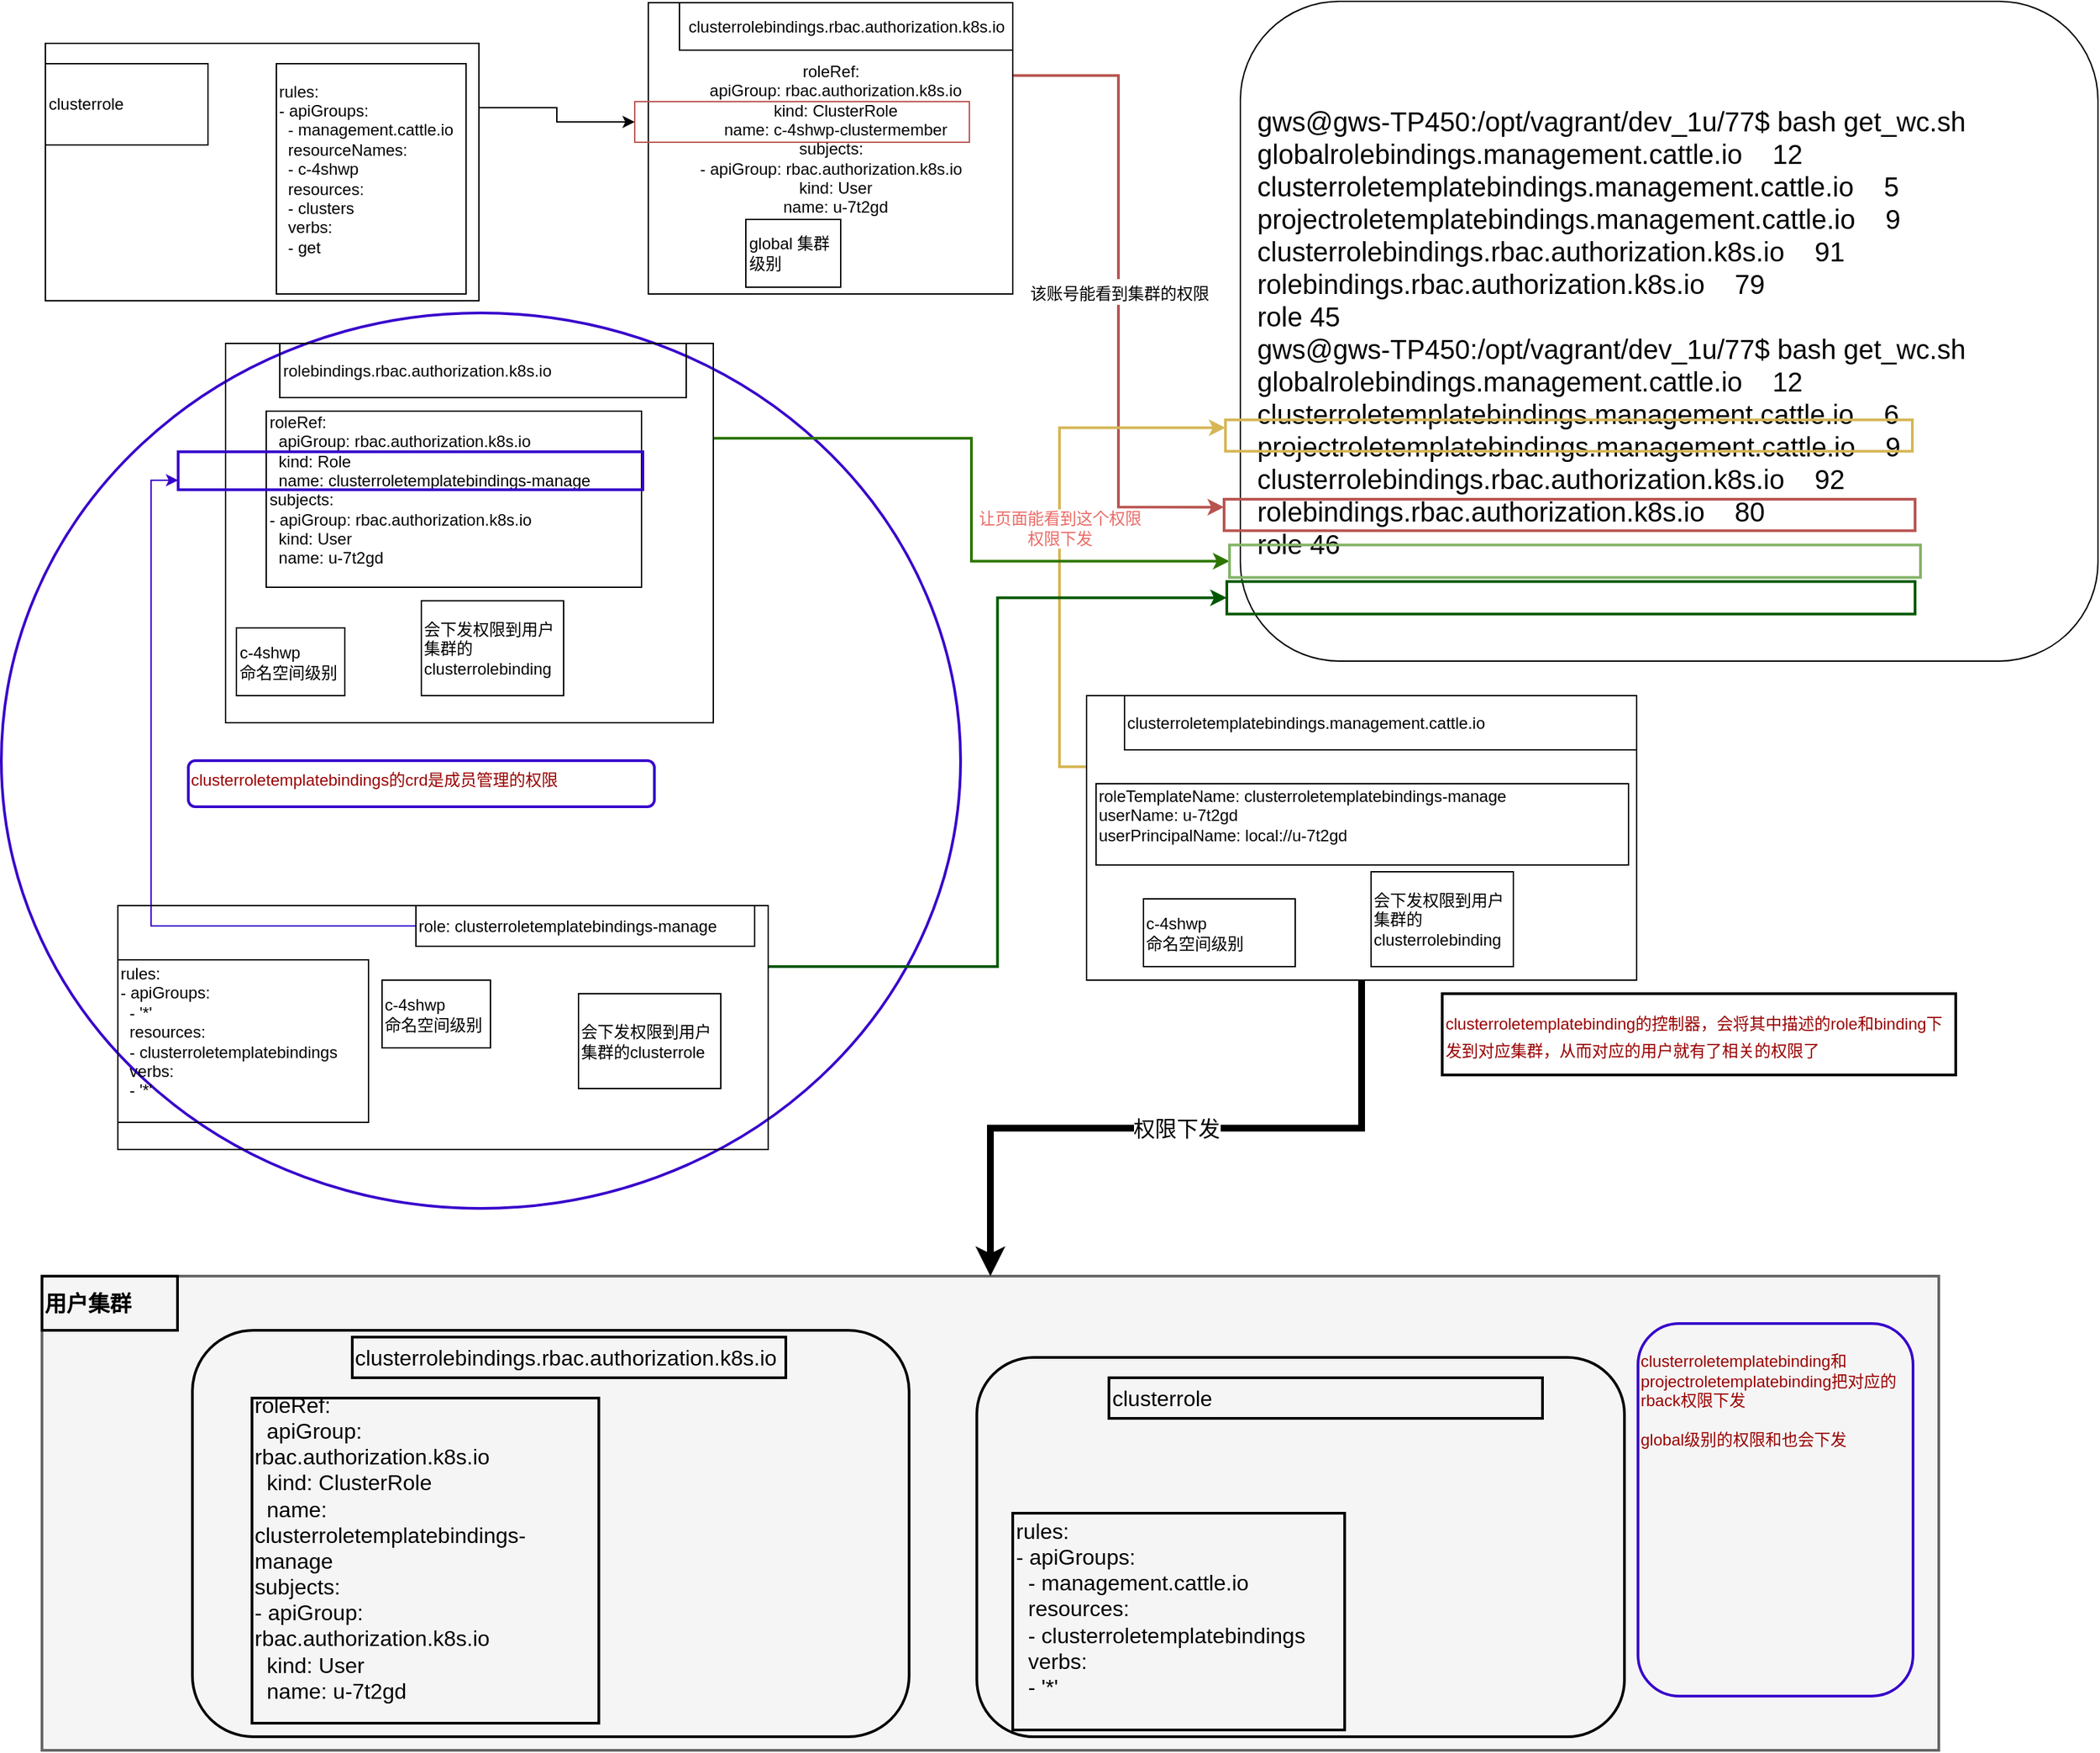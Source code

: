 <mxfile version="11.3.2" type="github" pages="1"><diagram id="U5KWqYauzMpK2pURoGhf" name="Page-1"><mxGraphModel dx="4349" dy="1054" grid="1" gridSize="10" guides="1" tooltips="1" connect="1" arrows="1" fold="1" page="1" pageScale="1" pageWidth="1169" pageHeight="827" math="0" shadow="0"><root><mxCell id="0"/><mxCell id="1" parent="0"/><mxCell id="_-TYVtcSNWMO3JWVyoxh-92" value="" style="ellipse;whiteSpace=wrap;html=1;strokeWidth=2;fillColor=none;fontSize=16;fontColor=#ffffff;align=left;strokeColor=#3700CC;" vertex="1" parent="1"><mxGeometry x="-2320" y="249" width="708" height="661" as="geometry"/></mxCell><mxCell id="_-TYVtcSNWMO3JWVyoxh-10" value="&lt;font style=&quot;font-size: 12px&quot;&gt;该账号能看到集群的权限&lt;/font&gt;" style="edgeStyle=orthogonalEdgeStyle;rounded=0;orthogonalLoop=1;jettySize=auto;html=1;exitX=1;exitY=0.25;exitDx=0;exitDy=0;fontSize=16;entryX=0;entryY=0.25;entryDx=0;entryDy=0;fillColor=#f8cecc;strokeColor=#b85450;strokeWidth=2;" edge="1" parent="1" source="_-TYVtcSNWMO3JWVyoxh-1" target="_-TYVtcSNWMO3JWVyoxh-25"><mxGeometry relative="1" as="geometry"><mxPoint x="-1432.5" y="240" as="targetPoint"/></mxGeometry></mxCell><mxCell id="_-TYVtcSNWMO3JWVyoxh-22" value="&lt;font style=&quot;font-size: 12px&quot;&gt;&lt;font color=&quot;#ea6b66&quot;&gt;让页面能看到这个权限&lt;br&gt;权限下发&lt;/font&gt;&lt;br&gt;&lt;/font&gt;" style="edgeStyle=orthogonalEdgeStyle;rounded=0;orthogonalLoop=1;jettySize=auto;html=1;exitX=0;exitY=0.25;exitDx=0;exitDy=0;entryX=0;entryY=0.25;entryDx=0;entryDy=0;fontSize=12;fillColor=#fff2cc;strokeColor=#d6b656;fontColor=#998A7B;strokeWidth=2;" edge="1" parent="1" source="_-TYVtcSNWMO3JWVyoxh-15" target="_-TYVtcSNWMO3JWVyoxh-21"><mxGeometry relative="1" as="geometry"><mxPoint x="-1422.5" y="193" as="targetPoint"/></mxGeometry></mxCell><mxCell id="_-TYVtcSNWMO3JWVyoxh-29" value="" style="group" vertex="1" connectable="0" parent="1"><mxGeometry x="-1519" y="531.5" width="497" height="210" as="geometry"/></mxCell><mxCell id="_-TYVtcSNWMO3JWVyoxh-28" value="" style="group" vertex="1" connectable="0" parent="_-TYVtcSNWMO3JWVyoxh-29"><mxGeometry width="497.0" height="210" as="geometry"/></mxCell><mxCell id="_-TYVtcSNWMO3JWVyoxh-53" value="" style="group" vertex="1" connectable="0" parent="_-TYVtcSNWMO3JWVyoxh-28"><mxGeometry width="406" height="210" as="geometry"/></mxCell><mxCell id="_-TYVtcSNWMO3JWVyoxh-15" value="" style="rounded=0;whiteSpace=wrap;html=1;fontSize=12;align=left;" vertex="1" parent="_-TYVtcSNWMO3JWVyoxh-53"><mxGeometry width="406" height="210" as="geometry"/></mxCell><mxCell id="_-TYVtcSNWMO3JWVyoxh-14" value="clusterroletemplatebindings.management.cattle.io" style="rounded=0;whiteSpace=wrap;html=1;fontSize=12;align=left;" vertex="1" parent="_-TYVtcSNWMO3JWVyoxh-53"><mxGeometry x="28" width="378" height="40" as="geometry"/></mxCell><mxCell id="_-TYVtcSNWMO3JWVyoxh-17" value="c-4shwp&lt;br&gt;命名空间级别" style="rounded=0;whiteSpace=wrap;html=1;fontSize=12;align=left;" vertex="1" parent="_-TYVtcSNWMO3JWVyoxh-53"><mxGeometry x="42" y="150" width="112" height="50" as="geometry"/></mxCell><mxCell id="_-TYVtcSNWMO3JWVyoxh-18" value="会下发权限到用户集群的clusterrolebinding" style="rounded=0;whiteSpace=wrap;html=1;fontSize=12;align=left;" vertex="1" parent="_-TYVtcSNWMO3JWVyoxh-53"><mxGeometry x="210" y="130" width="105" height="70" as="geometry"/></mxCell><mxCell id="_-TYVtcSNWMO3JWVyoxh-42" value="&lt;div&gt;roleTemplateName: clusterroletemplatebindings-manage&lt;/div&gt;&lt;div&gt;userName: u-7t2gd&lt;/div&gt;&lt;div&gt;userPrincipalName: local://u-7t2gd&lt;/div&gt;&lt;div&gt;&lt;br&gt;&lt;/div&gt;" style="rounded=0;whiteSpace=wrap;html=1;strokeWidth=1;fillColor=none;fontSize=12;align=left;" vertex="1" parent="_-TYVtcSNWMO3JWVyoxh-53"><mxGeometry x="7" y="65" width="393" height="60" as="geometry"/></mxCell><mxCell id="_-TYVtcSNWMO3JWVyoxh-32" style="edgeStyle=orthogonalEdgeStyle;rounded=0;orthogonalLoop=1;jettySize=auto;html=1;exitX=1;exitY=0.25;exitDx=0;exitDy=0;entryX=0;entryY=0.5;entryDx=0;entryDy=0;fontSize=12;fillColor=#60a917;strokeColor=#2D7600;strokeWidth=2;" edge="1" parent="1" source="_-TYVtcSNWMO3JWVyoxh-31" target="_-TYVtcSNWMO3JWVyoxh-30"><mxGeometry relative="1" as="geometry"/></mxCell><mxCell id="_-TYVtcSNWMO3JWVyoxh-50" style="edgeStyle=orthogonalEdgeStyle;rounded=0;orthogonalLoop=1;jettySize=auto;html=1;exitX=1;exitY=0.25;exitDx=0;exitDy=0;entryX=0;entryY=0.5;entryDx=0;entryDy=0;fontSize=12;" edge="1" parent="1" source="_-TYVtcSNWMO3JWVyoxh-45" target="_-TYVtcSNWMO3JWVyoxh-49"><mxGeometry relative="1" as="geometry"/></mxCell><mxCell id="_-TYVtcSNWMO3JWVyoxh-51" value="" style="group" vertex="1" connectable="0" parent="1"><mxGeometry x="-1842.5" y="20" width="269" height="215" as="geometry"/></mxCell><mxCell id="_-TYVtcSNWMO3JWVyoxh-6" value="" style="group" vertex="1" connectable="0" parent="_-TYVtcSNWMO3JWVyoxh-51"><mxGeometry width="269" height="215" as="geometry"/></mxCell><mxCell id="_-TYVtcSNWMO3JWVyoxh-1" value="&lt;div&gt;roleRef:&lt;/div&gt;&lt;div&gt;&amp;nbsp; apiGroup: rbac.authorization.k8s.io&lt;/div&gt;&lt;div&gt;&amp;nbsp; kind: ClusterRole&lt;/div&gt;&lt;div&gt;&amp;nbsp; name: c-4shwp-clustermember&lt;/div&gt;&lt;div&gt;subjects:&lt;/div&gt;&lt;div&gt;- apiGroup: rbac.authorization.k8s.io&lt;/div&gt;&lt;div&gt;&amp;nbsp; kind: User&lt;/div&gt;&lt;div&gt;&amp;nbsp; name: u-7t2gd&lt;/div&gt;&lt;div&gt;&lt;br&gt;&lt;/div&gt;" style="rounded=0;whiteSpace=wrap;html=1;container=0;" vertex="1" parent="_-TYVtcSNWMO3JWVyoxh-6"><mxGeometry width="269" height="215" as="geometry"><mxRectangle x="-964" y="193" width="50" height="44" as="alternateBounds"/></mxGeometry></mxCell><mxCell id="_-TYVtcSNWMO3JWVyoxh-2" value="&lt;span style=&quot;white-space: normal&quot;&gt;clusterrolebindings.rbac.authorization.k8s.io&lt;/span&gt;" style="rounded=0;whiteSpace=wrap;html=1;container=0;" vertex="1" parent="_-TYVtcSNWMO3JWVyoxh-6"><mxGeometry x="23" width="246" height="35" as="geometry"><mxRectangle width="260" height="18" as="alternateBounds"/></mxGeometry></mxCell><mxCell id="_-TYVtcSNWMO3JWVyoxh-16" value="global 集群级别" style="rounded=0;whiteSpace=wrap;html=1;fontSize=12;align=left;" vertex="1" parent="_-TYVtcSNWMO3JWVyoxh-6"><mxGeometry x="72" y="160" width="70" height="50" as="geometry"/></mxCell><mxCell id="_-TYVtcSNWMO3JWVyoxh-49" value="" style="rounded=0;whiteSpace=wrap;html=1;strokeWidth=1;fillColor=none;fontSize=12;align=left;strokeColor=#b85450;" vertex="1" parent="_-TYVtcSNWMO3JWVyoxh-6"><mxGeometry x="-10" y="73" width="247" height="30" as="geometry"/></mxCell><mxCell id="_-TYVtcSNWMO3JWVyoxh-52" value="" style="group" vertex="1" connectable="0" parent="1"><mxGeometry x="-2287.5" y="50" width="320" height="190" as="geometry"/></mxCell><mxCell id="_-TYVtcSNWMO3JWVyoxh-45" value="" style="rounded=0;whiteSpace=wrap;html=1;strokeWidth=1;fillColor=none;fontSize=12;align=left;" vertex="1" parent="_-TYVtcSNWMO3JWVyoxh-52"><mxGeometry width="320" height="190" as="geometry"/></mxCell><mxCell id="_-TYVtcSNWMO3JWVyoxh-46" value="&lt;div&gt;rules:&lt;/div&gt;&lt;div&gt;- apiGroups:&lt;/div&gt;&lt;div&gt;&amp;nbsp; - management.cattle.io&lt;/div&gt;&lt;div&gt;&amp;nbsp; resourceNames:&lt;/div&gt;&lt;div&gt;&amp;nbsp; - c-4shwp&lt;/div&gt;&lt;div&gt;&amp;nbsp; resources:&lt;/div&gt;&lt;div&gt;&amp;nbsp; - clusters&lt;/div&gt;&lt;div&gt;&amp;nbsp; verbs:&lt;/div&gt;&lt;div&gt;&amp;nbsp; - get&lt;/div&gt;&lt;div&gt;&lt;br&gt;&lt;/div&gt;" style="rounded=0;whiteSpace=wrap;html=1;strokeWidth=1;fillColor=none;fontSize=12;align=left;" vertex="1" parent="_-TYVtcSNWMO3JWVyoxh-52"><mxGeometry x="170.5" y="15" width="140" height="170" as="geometry"/></mxCell><mxCell id="_-TYVtcSNWMO3JWVyoxh-48" value="clusterrole" style="rounded=0;whiteSpace=wrap;html=1;strokeWidth=1;fillColor=none;fontSize=12;align=left;" vertex="1" parent="_-TYVtcSNWMO3JWVyoxh-52"><mxGeometry y="15" width="120" height="60" as="geometry"/></mxCell><mxCell id="_-TYVtcSNWMO3JWVyoxh-55" value="" style="group" vertex="1" connectable="0" parent="1"><mxGeometry x="-1417.5" y="19" width="645" height="487" as="geometry"/></mxCell><mxCell id="_-TYVtcSNWMO3JWVyoxh-23" value="&lt;span style=&quot;font-size: 20px&quot;&gt;gws@gws-TP450:/opt/vagrant/dev_1u/77$ bash get_wc.sh&amp;nbsp;&lt;/span&gt;&lt;br style=&quot;font-size: 20px&quot;&gt;&lt;span style=&quot;font-size: 20px&quot;&gt;globalrolebindings.management.cattle.io&amp;nbsp; &amp;nbsp; 12&lt;/span&gt;&lt;br style=&quot;font-size: 20px&quot;&gt;&lt;span style=&quot;font-size: 20px&quot;&gt;clusterroletemplatebindings.management.cattle.io&amp;nbsp; &amp;nbsp; 5&lt;/span&gt;&lt;br style=&quot;font-size: 20px&quot;&gt;&lt;span style=&quot;font-size: 20px&quot;&gt;projectroletemplatebindings.management.cattle.io&amp;nbsp; &amp;nbsp; 9&lt;/span&gt;&lt;br style=&quot;font-size: 20px&quot;&gt;&lt;span style=&quot;font-size: 20px&quot;&gt;clusterrolebindings.rbac.authorization.k8s.io&amp;nbsp; &amp;nbsp; 91&lt;/span&gt;&lt;br style=&quot;font-size: 20px&quot;&gt;&lt;span style=&quot;font-size: 20px&quot;&gt;rolebindings.rbac.authorization.k8s.io&amp;nbsp; &amp;nbsp; 79&lt;br&gt;&lt;/span&gt;&lt;font style=&quot;font-size: 20px&quot;&gt;role 45&lt;/font&gt;&lt;br style=&quot;font-size: 20px&quot;&gt;&lt;span style=&quot;font-size: 20px&quot;&gt;gws@gws-TP450:/opt/vagrant/dev_1u/77$ bash get_wc.sh&amp;nbsp;&lt;/span&gt;&lt;br style=&quot;font-size: 20px&quot;&gt;&lt;span style=&quot;font-size: 20px&quot;&gt;globalrolebindings.management.cattle.io&amp;nbsp; &amp;nbsp; 12&lt;/span&gt;&lt;br style=&quot;font-size: 20px&quot;&gt;&lt;span style=&quot;font-size: 20px&quot;&gt;clusterroletemplatebindings.management.cattle.io&amp;nbsp; &amp;nbsp; 6&lt;/span&gt;&lt;br style=&quot;font-size: 20px&quot;&gt;&lt;span style=&quot;font-size: 20px&quot;&gt;projectroletemplatebindings.management.cattle.io&amp;nbsp; &amp;nbsp; 9&lt;/span&gt;&lt;br style=&quot;font-size: 20px&quot;&gt;&lt;span style=&quot;font-size: 20px&quot;&gt;clusterrolebindings.rbac.authorization.k8s.io&amp;nbsp; &amp;nbsp; 92&lt;/span&gt;&lt;br style=&quot;font-size: 20px&quot;&gt;&lt;span style=&quot;font-size: 20px&quot;&gt;rolebindings.rbac.authorization.k8s.io&amp;nbsp; &amp;nbsp; 80&lt;br&gt;role 46&lt;br&gt;&lt;/span&gt;" style="rounded=1;whiteSpace=wrap;html=1;fillColor=#FFFFFF;fontSize=12;align=left;spacingLeft=10;" vertex="1" parent="_-TYVtcSNWMO3JWVyoxh-55"><mxGeometry x="12" width="633" height="487.0" as="geometry"/></mxCell><mxCell id="_-TYVtcSNWMO3JWVyoxh-21" value="" style="rounded=0;whiteSpace=wrap;html=1;fontSize=12;align=left;fillColor=none;strokeColor=#d6b656;strokeWidth=2;" vertex="1" parent="_-TYVtcSNWMO3JWVyoxh-55"><mxGeometry x="1" y="308.909" width="507" height="23.205" as="geometry"/></mxCell><mxCell id="_-TYVtcSNWMO3JWVyoxh-25" value="" style="rounded=0;whiteSpace=wrap;html=1;fillColor=none;fontSize=12;align=left;strokeColor=#b85450;strokeWidth=2;" vertex="1" parent="_-TYVtcSNWMO3JWVyoxh-55"><mxGeometry y="367.532" width="510" height="23.205" as="geometry"/></mxCell><mxCell id="_-TYVtcSNWMO3JWVyoxh-30" value="" style="rounded=0;whiteSpace=wrap;html=1;fillColor=none;fontSize=12;align=left;strokeColor=#82b366;strokeWidth=2;" vertex="1" parent="_-TYVtcSNWMO3JWVyoxh-55"><mxGeometry x="4" y="401.27" width="510" height="23.991" as="geometry"/></mxCell><mxCell id="_-TYVtcSNWMO3JWVyoxh-59" value="" style="rounded=0;whiteSpace=wrap;html=1;fillColor=none;fontSize=12;align=left;strokeColor=#005700;strokeWidth=2;fontColor=#ffffff;" vertex="1" parent="1"><mxGeometry x="-1415.5" y="447.27" width="508" height="23.991" as="geometry"/></mxCell><mxCell id="_-TYVtcSNWMO3JWVyoxh-63" style="edgeStyle=orthogonalEdgeStyle;rounded=0;orthogonalLoop=1;jettySize=auto;html=1;entryX=0;entryY=0.5;entryDx=0;entryDy=0;fontSize=12;exitX=1;exitY=0.25;exitDx=0;exitDy=0;fillColor=#008a00;strokeColor=#005700;strokeWidth=2;" edge="1" parent="1" source="_-TYVtcSNWMO3JWVyoxh-60" target="_-TYVtcSNWMO3JWVyoxh-59"><mxGeometry relative="1" as="geometry"/></mxCell><mxCell id="_-TYVtcSNWMO3JWVyoxh-68" style="edgeStyle=orthogonalEdgeStyle;rounded=0;orthogonalLoop=1;jettySize=auto;html=1;exitX=0;exitY=0.5;exitDx=0;exitDy=0;entryX=0;entryY=0.75;entryDx=0;entryDy=0;fontSize=12;fillColor=#6a00ff;strokeColor=#3700CC;" edge="1" parent="1" source="_-TYVtcSNWMO3JWVyoxh-61" target="_-TYVtcSNWMO3JWVyoxh-67"><mxGeometry relative="1" as="geometry"/></mxCell><mxCell id="_-TYVtcSNWMO3JWVyoxh-69" value="" style="group" vertex="1" connectable="0" parent="1"><mxGeometry x="-2234" y="686.5" width="480" height="180" as="geometry"/></mxCell><mxCell id="_-TYVtcSNWMO3JWVyoxh-60" value="" style="rounded=0;whiteSpace=wrap;html=1;strokeWidth=1;fillColor=none;fontSize=12;align=left;" vertex="1" parent="_-TYVtcSNWMO3JWVyoxh-69"><mxGeometry width="480" height="180" as="geometry"/></mxCell><mxCell id="_-TYVtcSNWMO3JWVyoxh-61" value="role:&amp;nbsp;clusterroletemplatebindings-manage" style="rounded=0;whiteSpace=wrap;html=1;strokeWidth=1;fillColor=none;fontSize=12;align=left;" vertex="1" parent="_-TYVtcSNWMO3JWVyoxh-69"><mxGeometry x="220" width="250" height="30" as="geometry"/></mxCell><mxCell id="_-TYVtcSNWMO3JWVyoxh-62" value="&lt;div&gt;rules:&lt;/div&gt;&lt;div&gt;- apiGroups:&lt;/div&gt;&lt;div&gt;&amp;nbsp; - '*'&lt;/div&gt;&lt;div&gt;&amp;nbsp; resources:&lt;/div&gt;&lt;div&gt;&amp;nbsp; - clusterroletemplatebindings&lt;/div&gt;&lt;div&gt;&amp;nbsp; verbs:&lt;/div&gt;&lt;div&gt;&amp;nbsp; - '*'&lt;/div&gt;&lt;div&gt;&lt;br&gt;&lt;/div&gt;" style="rounded=0;whiteSpace=wrap;html=1;strokeWidth=1;fillColor=none;fontSize=12;align=left;" vertex="1" parent="_-TYVtcSNWMO3JWVyoxh-69"><mxGeometry y="40" width="185" height="120" as="geometry"/></mxCell><mxCell id="_-TYVtcSNWMO3JWVyoxh-64" value="c-4shwp&lt;br&gt;命名空间级别" style="rounded=0;whiteSpace=wrap;html=1;fontSize=12;align=left;" vertex="1" parent="_-TYVtcSNWMO3JWVyoxh-69"><mxGeometry x="195" y="55" width="80" height="50" as="geometry"/></mxCell><mxCell id="_-TYVtcSNWMO3JWVyoxh-65" value="会下发权限到用户集群的clusterrole" style="rounded=0;whiteSpace=wrap;html=1;fontSize=12;align=left;" vertex="1" parent="_-TYVtcSNWMO3JWVyoxh-69"><mxGeometry x="340" y="65" width="105" height="70" as="geometry"/></mxCell><mxCell id="_-TYVtcSNWMO3JWVyoxh-70" value="" style="group" vertex="1" connectable="0" parent="1"><mxGeometry x="-2154.5" y="271.5" width="391" height="280" as="geometry"/></mxCell><mxCell id="_-TYVtcSNWMO3JWVyoxh-54" value="" style="group" vertex="1" connectable="0" parent="_-TYVtcSNWMO3JWVyoxh-70"><mxGeometry width="391" height="280" as="geometry"/></mxCell><mxCell id="_-TYVtcSNWMO3JWVyoxh-31" value="" style="rounded=0;whiteSpace=wrap;html=1;strokeWidth=1;fillColor=none;fontSize=12;align=left;" vertex="1" parent="_-TYVtcSNWMO3JWVyoxh-54"><mxGeometry width="360" height="280" as="geometry"/></mxCell><mxCell id="_-TYVtcSNWMO3JWVyoxh-33" value="rolebindings.rbac.authorization.k8s.io" style="rounded=0;whiteSpace=wrap;html=1;strokeWidth=1;fillColor=none;fontSize=12;align=left;" vertex="1" parent="_-TYVtcSNWMO3JWVyoxh-54"><mxGeometry x="40" width="300" height="40" as="geometry"/></mxCell><mxCell id="_-TYVtcSNWMO3JWVyoxh-40" value="c-4shwp&lt;br&gt;命名空间级别" style="rounded=0;whiteSpace=wrap;html=1;fontSize=12;align=left;" vertex="1" parent="_-TYVtcSNWMO3JWVyoxh-54"><mxGeometry x="8" y="210" width="80" height="50" as="geometry"/></mxCell><mxCell id="_-TYVtcSNWMO3JWVyoxh-43" value="&lt;div&gt;roleRef:&lt;/div&gt;&lt;div&gt;&amp;nbsp; apiGroup: rbac.authorization.k8s.io&lt;/div&gt;&lt;div&gt;&amp;nbsp; kind: Role&lt;/div&gt;&lt;div&gt;&amp;nbsp; name: clusterroletemplatebindings-manage&lt;/div&gt;&lt;div&gt;subjects:&lt;/div&gt;&lt;div&gt;- apiGroup: rbac.authorization.k8s.io&lt;/div&gt;&lt;div&gt;&amp;nbsp; kind: User&lt;/div&gt;&lt;div&gt;&amp;nbsp; name: u-7t2gd&lt;/div&gt;&lt;div&gt;&lt;br&gt;&lt;/div&gt;" style="rounded=0;whiteSpace=wrap;html=1;strokeWidth=1;fillColor=none;fontSize=12;align=left;" vertex="1" parent="_-TYVtcSNWMO3JWVyoxh-54"><mxGeometry x="30" y="50" width="277" height="130" as="geometry"/></mxCell><mxCell id="_-TYVtcSNWMO3JWVyoxh-44" value="会下发权限到用户集群的clusterrolebinding" style="rounded=0;whiteSpace=wrap;html=1;fontSize=12;align=left;" vertex="1" parent="_-TYVtcSNWMO3JWVyoxh-54"><mxGeometry x="144.5" y="190" width="105" height="70" as="geometry"/></mxCell><mxCell id="_-TYVtcSNWMO3JWVyoxh-67" value="" style="rounded=0;whiteSpace=wrap;html=1;strokeWidth=2;fillColor=none;fontSize=12;align=left;strokeColor=#3700CC;fontColor=#ffffff;" vertex="1" parent="_-TYVtcSNWMO3JWVyoxh-54"><mxGeometry x="-35" y="80" width="343" height="28" as="geometry"/></mxCell><mxCell id="_-TYVtcSNWMO3JWVyoxh-73" value="clusterroletemplatebindings的crd是成员管理的权限&lt;br&gt;" style="rounded=1;whiteSpace=wrap;html=1;strokeWidth=2;fillColor=none;fontSize=12;align=left;verticalAlign=top;strokeColor=#3700CC;fontColor=#990000;" vertex="1" parent="1"><mxGeometry x="-2182" y="579.5" width="344" height="34" as="geometry"/></mxCell><mxCell id="_-TYVtcSNWMO3JWVyoxh-75" value="" style="rounded=0;whiteSpace=wrap;html=1;strokeWidth=2;fillColor=#f5f5f5;fontSize=12;fontColor=#333333;align=left;strokeColor=#666666;" vertex="1" parent="1"><mxGeometry x="-2290" y="960" width="1400" height="350" as="geometry"/></mxCell><mxCell id="_-TYVtcSNWMO3JWVyoxh-76" value="&lt;font color=&quot;#000000&quot; style=&quot;font-size: 16px;&quot;&gt;&lt;b style=&quot;font-size: 16px;&quot;&gt;用户集群&lt;/b&gt;&lt;/font&gt;" style="rounded=0;whiteSpace=wrap;html=1;strokeWidth=2;fillColor=none;fontSize=16;fontColor=#990000;align=left;" vertex="1" parent="1"><mxGeometry x="-2290" y="960" width="100" height="40" as="geometry"/></mxCell><mxCell id="_-TYVtcSNWMO3JWVyoxh-78" value="" style="rounded=1;whiteSpace=wrap;html=1;strokeWidth=2;fillColor=none;fontSize=16;fontColor=#990000;align=left;" vertex="1" parent="1"><mxGeometry x="-2179" y="1000" width="529" height="300" as="geometry"/></mxCell><mxCell id="_-TYVtcSNWMO3JWVyoxh-79" value="&lt;font color=&quot;#000000&quot;&gt;clusterrolebindings.rbac.authorization.k8s.io&lt;/font&gt;" style="rounded=0;whiteSpace=wrap;html=1;strokeWidth=2;fillColor=none;fontSize=16;fontColor=#990000;align=left;" vertex="1" parent="1"><mxGeometry x="-2061" y="1005" width="320" height="30" as="geometry"/></mxCell><mxCell id="_-TYVtcSNWMO3JWVyoxh-81" value="" style="rounded=1;whiteSpace=wrap;html=1;strokeWidth=2;fillColor=none;fontSize=16;fontColor=#990000;align=left;" vertex="1" parent="1"><mxGeometry x="-1600" y="1020" width="478" height="280" as="geometry"/></mxCell><mxCell id="_-TYVtcSNWMO3JWVyoxh-82" value="&lt;font color=&quot;#000000&quot;&gt;clusterrole&lt;/font&gt;" style="rounded=0;whiteSpace=wrap;html=1;strokeWidth=2;fillColor=none;fontSize=16;fontColor=#990000;align=left;" vertex="1" parent="1"><mxGeometry x="-1502.5" y="1035" width="320" height="30" as="geometry"/></mxCell><mxCell id="_-TYVtcSNWMO3JWVyoxh-87" value="&lt;div&gt;&lt;font color=&quot;#000000&quot;&gt;rules:&lt;/font&gt;&lt;/div&gt;&lt;div&gt;&lt;font color=&quot;#000000&quot;&gt;- apiGroups:&lt;/font&gt;&lt;/div&gt;&lt;div&gt;&lt;font color=&quot;#000000&quot;&gt;&amp;nbsp; - management.cattle.io&lt;/font&gt;&lt;/div&gt;&lt;div&gt;&lt;font color=&quot;#000000&quot;&gt;&amp;nbsp; resources:&lt;/font&gt;&lt;/div&gt;&lt;div&gt;&lt;font color=&quot;#000000&quot;&gt;&amp;nbsp; - clusterroletemplatebindings&lt;/font&gt;&lt;/div&gt;&lt;div&gt;&lt;font color=&quot;#000000&quot;&gt;&amp;nbsp; verbs:&lt;/font&gt;&lt;/div&gt;&lt;div&gt;&lt;font color=&quot;#000000&quot;&gt;&amp;nbsp; - '*'&lt;/font&gt;&lt;/div&gt;&lt;div&gt;&lt;br&gt;&lt;/div&gt;" style="rounded=0;whiteSpace=wrap;html=1;strokeWidth=2;fillColor=none;fontSize=16;fontColor=#990000;align=left;" vertex="1" parent="1"><mxGeometry x="-1573.5" y="1135" width="245" height="160" as="geometry"/></mxCell><mxCell id="_-TYVtcSNWMO3JWVyoxh-88" value="&lt;div&gt;&lt;div&gt;&lt;font color=&quot;#000000&quot;&gt;roleRef:&lt;/font&gt;&lt;/div&gt;&lt;div&gt;&lt;font color=&quot;#000000&quot;&gt;&amp;nbsp; apiGroup: rbac.authorization.k8s.io&lt;/font&gt;&lt;/div&gt;&lt;div&gt;&lt;font color=&quot;#000000&quot;&gt;&amp;nbsp; kind: ClusterRole&lt;/font&gt;&lt;/div&gt;&lt;div&gt;&lt;font color=&quot;#000000&quot;&gt;&amp;nbsp; name: clusterroletemplatebindings-manage&lt;/font&gt;&lt;/div&gt;&lt;div&gt;&lt;font color=&quot;#000000&quot;&gt;subjects:&lt;/font&gt;&lt;/div&gt;&lt;div&gt;&lt;font color=&quot;#000000&quot;&gt;- apiGroup: rbac.authorization.k8s.io&lt;/font&gt;&lt;/div&gt;&lt;div&gt;&lt;font color=&quot;#000000&quot;&gt;&amp;nbsp; kind: User&lt;/font&gt;&lt;/div&gt;&lt;div&gt;&lt;font color=&quot;#000000&quot;&gt;&amp;nbsp; name: u-7t2gd&lt;/font&gt;&lt;/div&gt;&lt;/div&gt;&lt;div&gt;&lt;br&gt;&lt;/div&gt;" style="rounded=0;whiteSpace=wrap;html=1;strokeWidth=2;fillColor=none;fontSize=16;fontColor=#990000;align=left;" vertex="1" parent="1"><mxGeometry x="-2135" y="1050" width="256" height="240" as="geometry"/></mxCell><mxCell id="_-TYVtcSNWMO3JWVyoxh-90" value="&lt;br&gt;clusterroletemplatebinding和projectroletemplatebinding把对应的rback权限下发&lt;br&gt;&lt;br&gt;global级别的权限和也会下发" style="rounded=1;whiteSpace=wrap;html=1;strokeWidth=2;fillColor=none;fontSize=12;align=left;verticalAlign=top;strokeColor=#3700CC;fontColor=#990000;" vertex="1" parent="1"><mxGeometry x="-1112" y="995" width="203" height="275" as="geometry"/></mxCell><mxCell id="_-TYVtcSNWMO3JWVyoxh-91" value="&lt;font color=&quot;#000000&quot;&gt;权限下发&lt;/font&gt;" style="edgeStyle=orthogonalEdgeStyle;rounded=0;orthogonalLoop=1;jettySize=auto;html=1;exitX=0.5;exitY=1;exitDx=0;exitDy=0;fontSize=16;fontColor=#FF3333;strokeWidth=5;" edge="1" parent="1" source="_-TYVtcSNWMO3JWVyoxh-15" target="_-TYVtcSNWMO3JWVyoxh-75"><mxGeometry relative="1" as="geometry"/></mxCell><mxCell id="_-TYVtcSNWMO3JWVyoxh-93" value="&lt;span style=&quot;color: rgb(153 , 0 , 0) ; font-size: 12px ; white-space: normal&quot;&gt;clusterroletemplatebinding的控制器，会将其中描述的role和binding下发到对应集群，从而对应的用户就有了相关的权限了&lt;/span&gt;" style="rounded=0;whiteSpace=wrap;html=1;strokeWidth=2;fillColor=none;fontSize=16;fontColor=#998A7B;align=left;" vertex="1" parent="1"><mxGeometry x="-1256.5" y="751.5" width="379" height="60" as="geometry"/></mxCell></root></mxGraphModel></diagram></mxfile>